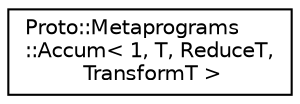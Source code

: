 digraph "Graphical Class Hierarchy"
{
  edge [fontname="Helvetica",fontsize="10",labelfontname="Helvetica",labelfontsize="10"];
  node [fontname="Helvetica",fontsize="10",shape=record];
  rankdir="LR";
  Node0 [label="Proto::Metaprograms\l::Accum\< 1, T, ReduceT,\l TransformT \>",height=0.2,width=0.4,color="black", fillcolor="white", style="filled",URL="$structProto_1_1Metaprograms_1_1Accum_3_011_00_01T_00_01ReduceT_00_01TransformT_01_4.html"];
}
